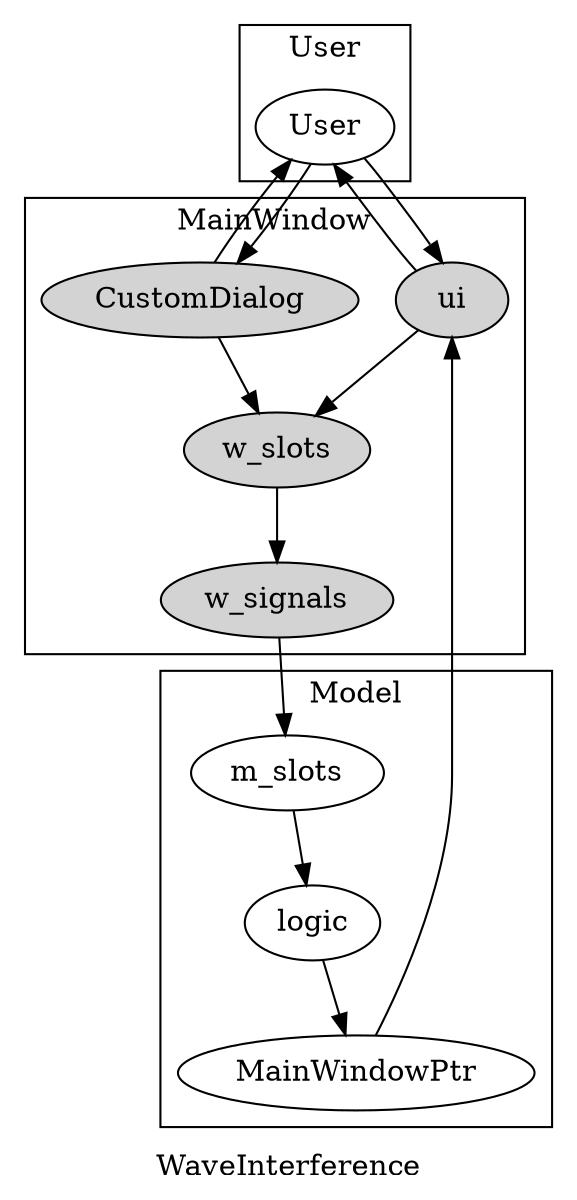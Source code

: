 digraph WaveInterference{
	label = "WaveInterference";
	subgraph cluster0{
		label = "User"
		User;
	}
	subgraph cluster1{
		node [style=filled];
		label = "MainWindow";
		CustomDialog;
		ui;
		w_signals;
		w_slots;
	}
	CustomDialog->User->CustomDialog->w_slots;
	User->ui->w_slots->w_signals->m_slots->logic->MainWindowPtr;
	subgraph cluster2{
		node[style = filled];
		label = "Model"
		m_slots;
		MainWindowPtr;
		logic;
	}
	MainWindowPtr->ui->User;
}